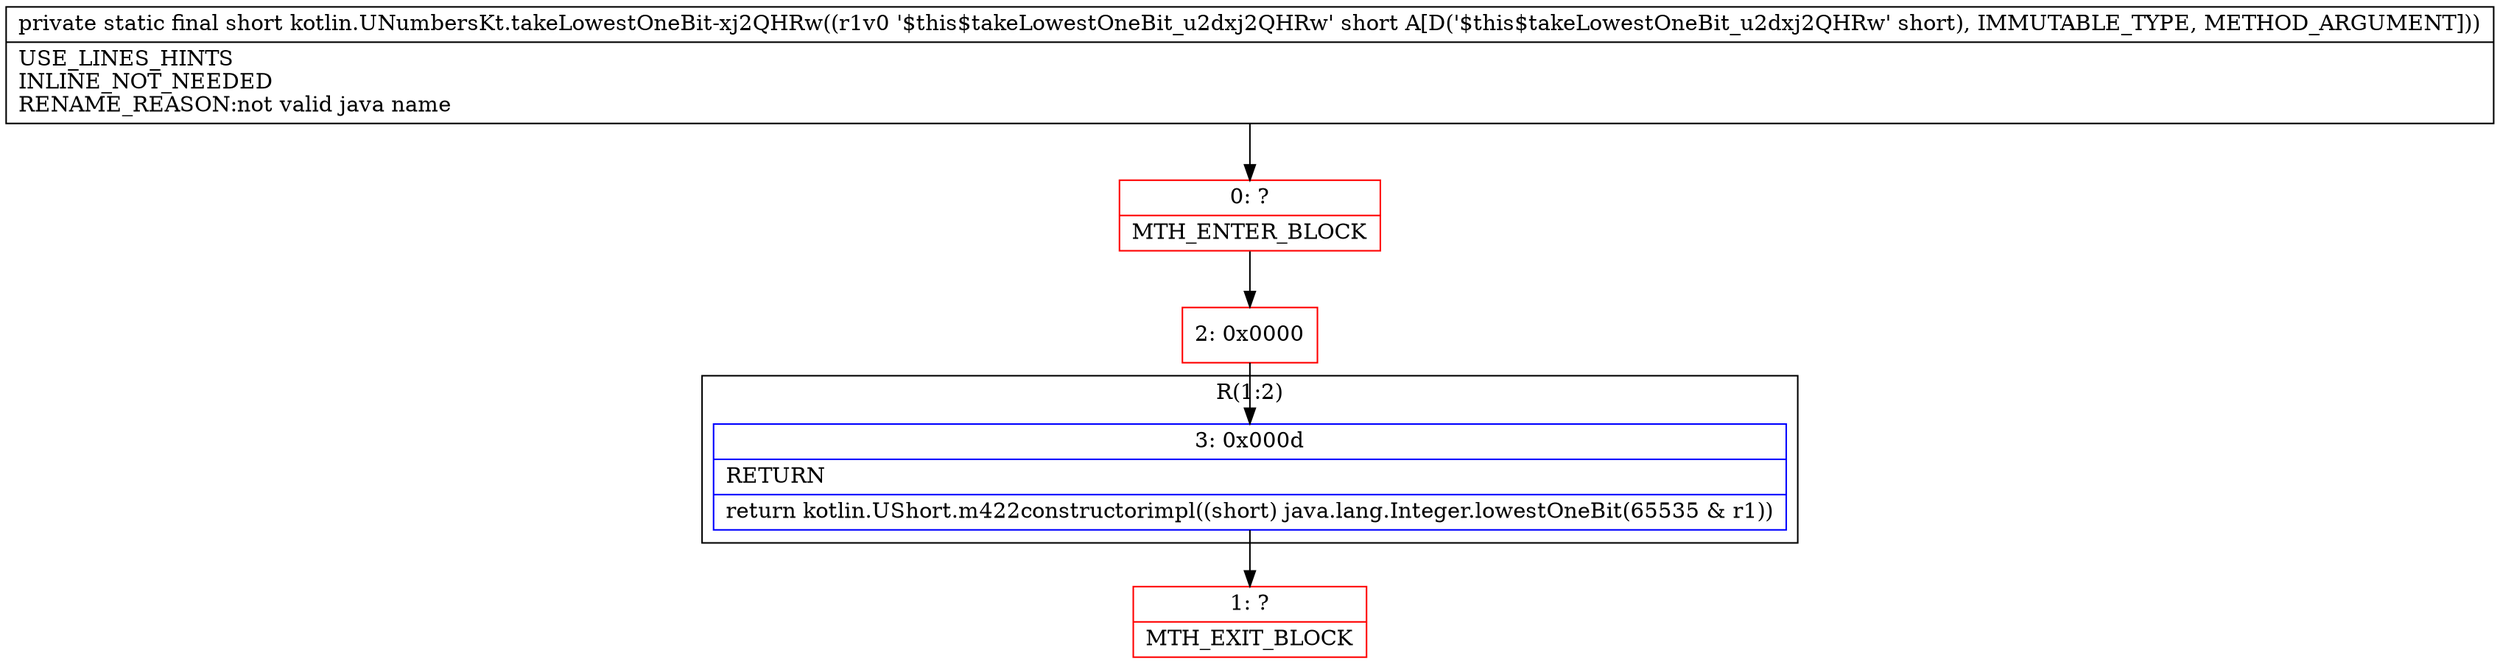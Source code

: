 digraph "CFG forkotlin.UNumbersKt.takeLowestOneBit\-xj2QHRw(S)S" {
subgraph cluster_Region_1595932495 {
label = "R(1:2)";
node [shape=record,color=blue];
Node_3 [shape=record,label="{3\:\ 0x000d|RETURN\l|return kotlin.UShort.m422constructorimpl((short) java.lang.Integer.lowestOneBit(65535 & r1))\l}"];
}
Node_0 [shape=record,color=red,label="{0\:\ ?|MTH_ENTER_BLOCK\l}"];
Node_2 [shape=record,color=red,label="{2\:\ 0x0000}"];
Node_1 [shape=record,color=red,label="{1\:\ ?|MTH_EXIT_BLOCK\l}"];
MethodNode[shape=record,label="{private static final short kotlin.UNumbersKt.takeLowestOneBit\-xj2QHRw((r1v0 '$this$takeLowestOneBit_u2dxj2QHRw' short A[D('$this$takeLowestOneBit_u2dxj2QHRw' short), IMMUTABLE_TYPE, METHOD_ARGUMENT]))  | USE_LINES_HINTS\lINLINE_NOT_NEEDED\lRENAME_REASON:not valid java name\l}"];
MethodNode -> Node_0;Node_3 -> Node_1;
Node_0 -> Node_2;
Node_2 -> Node_3;
}

